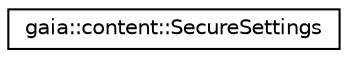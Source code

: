 digraph G
{
  edge [fontname="Helvetica",fontsize="10",labelfontname="Helvetica",labelfontsize="10"];
  node [fontname="Helvetica",fontsize="10",shape=record];
  rankdir=LR;
  Node1 [label="gaia::content::SecureSettings",height=0.2,width=0.4,color="black", fillcolor="white", style="filled",URL="$d3/d13/classgaia_1_1content_1_1_secure_settings.html",tooltip="The SecureSettings provider contains global system-level device preferences."];
}
